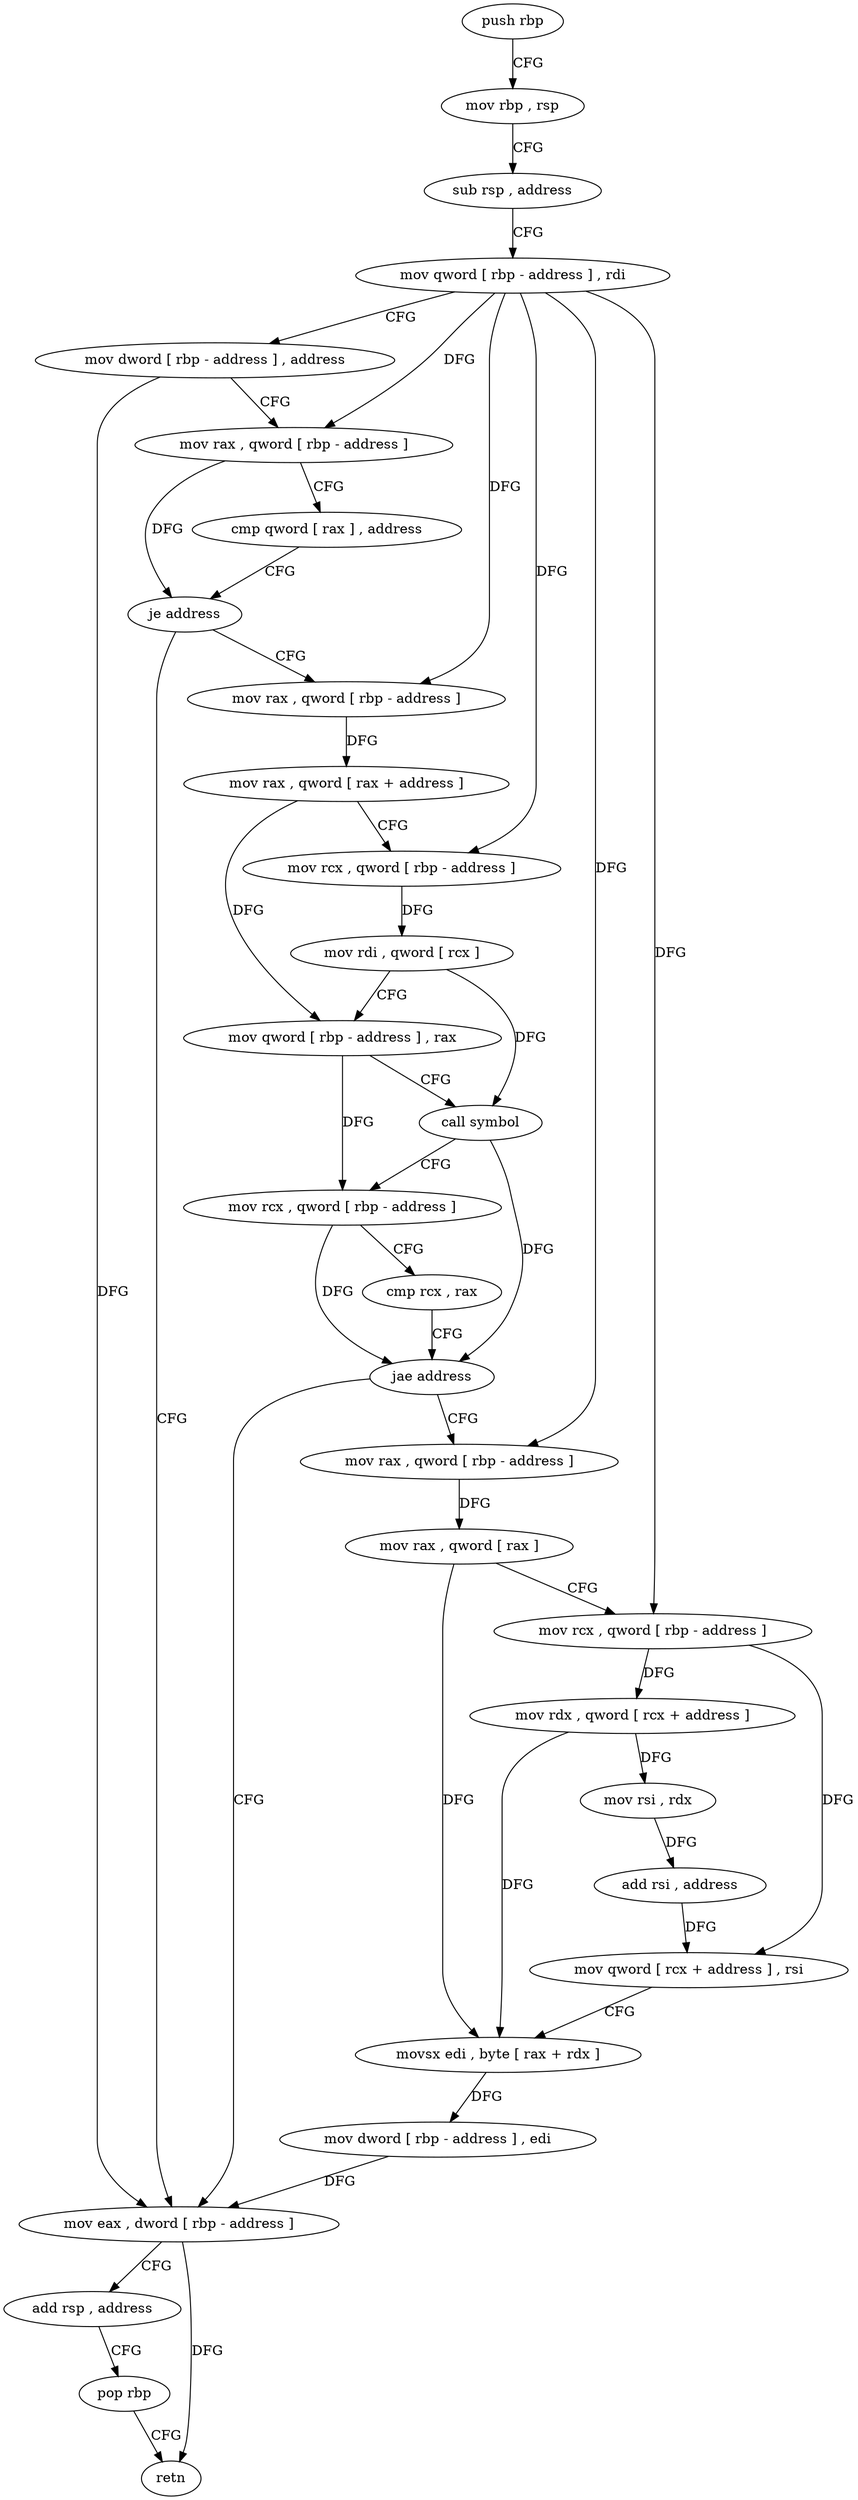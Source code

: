 digraph "func" {
"137584" [label = "push rbp" ]
"137585" [label = "mov rbp , rsp" ]
"137588" [label = "sub rsp , address" ]
"137592" [label = "mov qword [ rbp - address ] , rdi" ]
"137596" [label = "mov dword [ rbp - address ] , address" ]
"137603" [label = "mov rax , qword [ rbp - address ]" ]
"137607" [label = "cmp qword [ rax ] , address" ]
"137611" [label = "je address" ]
"137690" [label = "mov eax , dword [ rbp - address ]" ]
"137617" [label = "mov rax , qword [ rbp - address ]" ]
"137693" [label = "add rsp , address" ]
"137697" [label = "pop rbp" ]
"137698" [label = "retn" ]
"137621" [label = "mov rax , qword [ rax + address ]" ]
"137625" [label = "mov rcx , qword [ rbp - address ]" ]
"137629" [label = "mov rdi , qword [ rcx ]" ]
"137632" [label = "mov qword [ rbp - address ] , rax" ]
"137636" [label = "call symbol" ]
"137641" [label = "mov rcx , qword [ rbp - address ]" ]
"137645" [label = "cmp rcx , rax" ]
"137648" [label = "jae address" ]
"137654" [label = "mov rax , qword [ rbp - address ]" ]
"137658" [label = "mov rax , qword [ rax ]" ]
"137661" [label = "mov rcx , qword [ rbp - address ]" ]
"137665" [label = "mov rdx , qword [ rcx + address ]" ]
"137669" [label = "mov rsi , rdx" ]
"137672" [label = "add rsi , address" ]
"137679" [label = "mov qword [ rcx + address ] , rsi" ]
"137683" [label = "movsx edi , byte [ rax + rdx ]" ]
"137687" [label = "mov dword [ rbp - address ] , edi" ]
"137584" -> "137585" [ label = "CFG" ]
"137585" -> "137588" [ label = "CFG" ]
"137588" -> "137592" [ label = "CFG" ]
"137592" -> "137596" [ label = "CFG" ]
"137592" -> "137603" [ label = "DFG" ]
"137592" -> "137617" [ label = "DFG" ]
"137592" -> "137625" [ label = "DFG" ]
"137592" -> "137654" [ label = "DFG" ]
"137592" -> "137661" [ label = "DFG" ]
"137596" -> "137603" [ label = "CFG" ]
"137596" -> "137690" [ label = "DFG" ]
"137603" -> "137607" [ label = "CFG" ]
"137603" -> "137611" [ label = "DFG" ]
"137607" -> "137611" [ label = "CFG" ]
"137611" -> "137690" [ label = "CFG" ]
"137611" -> "137617" [ label = "CFG" ]
"137690" -> "137693" [ label = "CFG" ]
"137690" -> "137698" [ label = "DFG" ]
"137617" -> "137621" [ label = "DFG" ]
"137693" -> "137697" [ label = "CFG" ]
"137697" -> "137698" [ label = "CFG" ]
"137621" -> "137625" [ label = "CFG" ]
"137621" -> "137632" [ label = "DFG" ]
"137625" -> "137629" [ label = "DFG" ]
"137629" -> "137632" [ label = "CFG" ]
"137629" -> "137636" [ label = "DFG" ]
"137632" -> "137636" [ label = "CFG" ]
"137632" -> "137641" [ label = "DFG" ]
"137636" -> "137641" [ label = "CFG" ]
"137636" -> "137648" [ label = "DFG" ]
"137641" -> "137645" [ label = "CFG" ]
"137641" -> "137648" [ label = "DFG" ]
"137645" -> "137648" [ label = "CFG" ]
"137648" -> "137690" [ label = "CFG" ]
"137648" -> "137654" [ label = "CFG" ]
"137654" -> "137658" [ label = "DFG" ]
"137658" -> "137661" [ label = "CFG" ]
"137658" -> "137683" [ label = "DFG" ]
"137661" -> "137665" [ label = "DFG" ]
"137661" -> "137679" [ label = "DFG" ]
"137665" -> "137669" [ label = "DFG" ]
"137665" -> "137683" [ label = "DFG" ]
"137669" -> "137672" [ label = "DFG" ]
"137672" -> "137679" [ label = "DFG" ]
"137679" -> "137683" [ label = "CFG" ]
"137683" -> "137687" [ label = "DFG" ]
"137687" -> "137690" [ label = "DFG" ]
}
